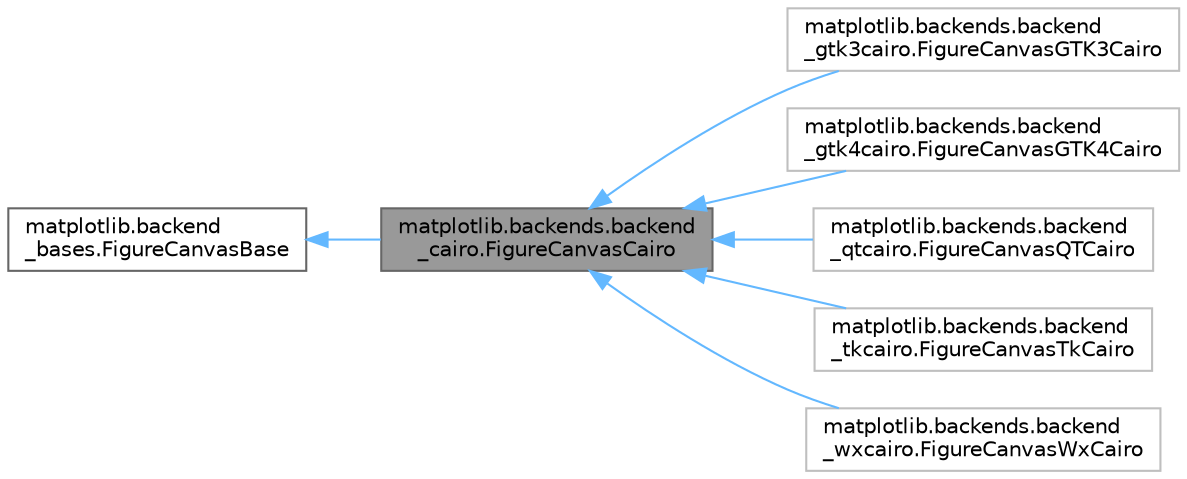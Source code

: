 digraph "matplotlib.backends.backend_cairo.FigureCanvasCairo"
{
 // LATEX_PDF_SIZE
  bgcolor="transparent";
  edge [fontname=Helvetica,fontsize=10,labelfontname=Helvetica,labelfontsize=10];
  node [fontname=Helvetica,fontsize=10,shape=box,height=0.2,width=0.4];
  rankdir="LR";
  Node1 [id="Node000001",label="matplotlib.backends.backend\l_cairo.FigureCanvasCairo",height=0.2,width=0.4,color="gray40", fillcolor="grey60", style="filled", fontcolor="black",tooltip=" "];
  Node2 -> Node1 [id="edge1_Node000001_Node000002",dir="back",color="steelblue1",style="solid",tooltip=" "];
  Node2 [id="Node000002",label="matplotlib.backend\l_bases.FigureCanvasBase",height=0.2,width=0.4,color="gray40", fillcolor="white", style="filled",URL="$d9/d5f/classmatplotlib_1_1backend__bases_1_1FigureCanvasBase.html",tooltip=" "];
  Node1 -> Node3 [id="edge2_Node000001_Node000003",dir="back",color="steelblue1",style="solid",tooltip=" "];
  Node3 [id="Node000003",label="matplotlib.backends.backend\l_gtk3cairo.FigureCanvasGTK3Cairo",height=0.2,width=0.4,color="grey75", fillcolor="white", style="filled",URL="$d6/d9d/classmatplotlib_1_1backends_1_1backend__gtk3cairo_1_1FigureCanvasGTK3Cairo.html",tooltip=" "];
  Node1 -> Node4 [id="edge3_Node000001_Node000004",dir="back",color="steelblue1",style="solid",tooltip=" "];
  Node4 [id="Node000004",label="matplotlib.backends.backend\l_gtk4cairo.FigureCanvasGTK4Cairo",height=0.2,width=0.4,color="grey75", fillcolor="white", style="filled",URL="$da/df7/classmatplotlib_1_1backends_1_1backend__gtk4cairo_1_1FigureCanvasGTK4Cairo.html",tooltip=" "];
  Node1 -> Node5 [id="edge4_Node000001_Node000005",dir="back",color="steelblue1",style="solid",tooltip=" "];
  Node5 [id="Node000005",label="matplotlib.backends.backend\l_qtcairo.FigureCanvasQTCairo",height=0.2,width=0.4,color="grey75", fillcolor="white", style="filled",URL="$d0/d1a/classmatplotlib_1_1backends_1_1backend__qtcairo_1_1FigureCanvasQTCairo.html",tooltip=" "];
  Node1 -> Node6 [id="edge5_Node000001_Node000006",dir="back",color="steelblue1",style="solid",tooltip=" "];
  Node6 [id="Node000006",label="matplotlib.backends.backend\l_tkcairo.FigureCanvasTkCairo",height=0.2,width=0.4,color="grey75", fillcolor="white", style="filled",URL="$d4/dd0/classmatplotlib_1_1backends_1_1backend__tkcairo_1_1FigureCanvasTkCairo.html",tooltip=" "];
  Node1 -> Node7 [id="edge6_Node000001_Node000007",dir="back",color="steelblue1",style="solid",tooltip=" "];
  Node7 [id="Node000007",label="matplotlib.backends.backend\l_wxcairo.FigureCanvasWxCairo",height=0.2,width=0.4,color="grey75", fillcolor="white", style="filled",URL="$de/dc5/classmatplotlib_1_1backends_1_1backend__wxcairo_1_1FigureCanvasWxCairo.html",tooltip=" "];
}
